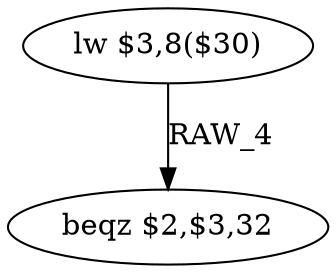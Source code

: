 digraph G1 {
node [shape = ellipse];
i0 [label = "lw $3,8($30)"] ;
i0 ->  i1 [label= "RAW_4"];
i1 [label = "beqz $2,$3,32"] ;
}

